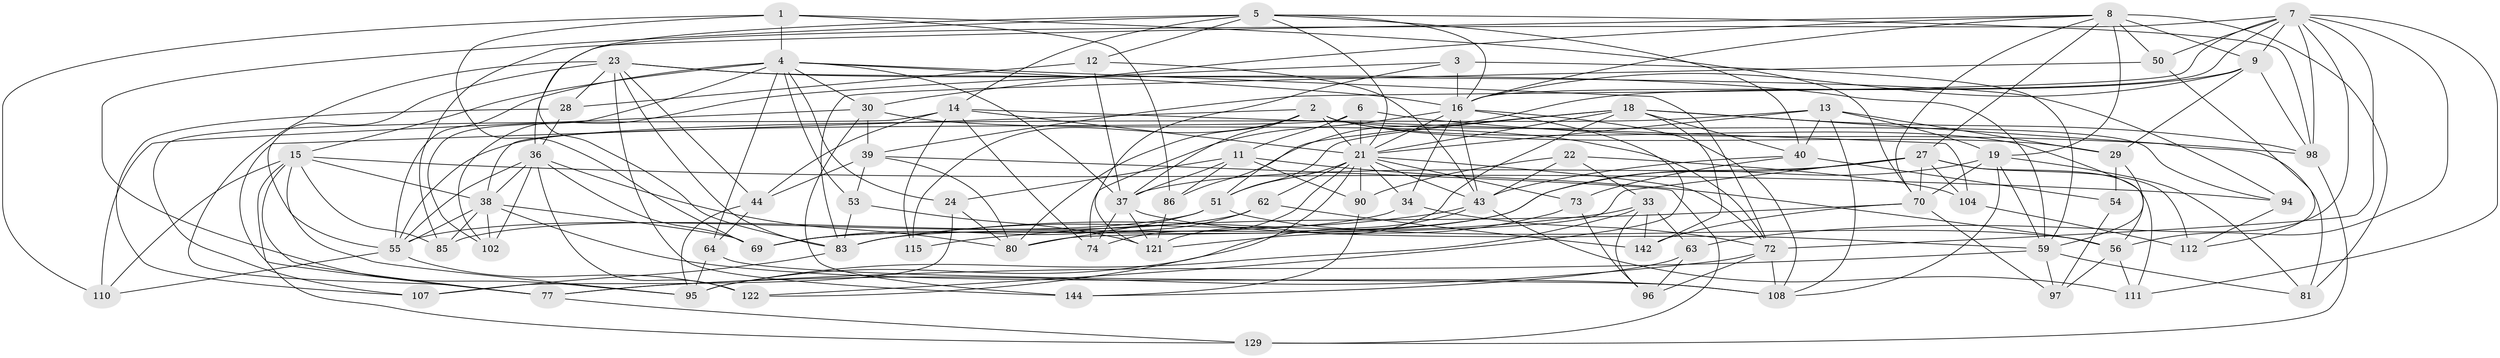 // original degree distribution, {4: 1.0}
// Generated by graph-tools (version 1.1) at 2025/16/03/09/25 04:16:12]
// undirected, 74 vertices, 216 edges
graph export_dot {
graph [start="1"]
  node [color=gray90,style=filled];
  1 [super="+49"];
  2 [super="+76+57"];
  3;
  4 [super="+89+10+20+91"];
  5 [super="+141+118"];
  6;
  7 [super="+26"];
  8 [super="+42+113"];
  9 [super="+17"];
  11 [super="+116"];
  12;
  13 [super="+71"];
  14 [super="+52+140"];
  15 [super="+25"];
  16 [super="+147+117+32"];
  18 [super="+78+127"];
  19 [super="+126+123"];
  21 [super="+31+45"];
  22;
  23 [super="+47"];
  24;
  27 [super="+48+84"];
  28;
  29 [super="+67"];
  30 [super="+101"];
  33 [super="+135"];
  34;
  36 [super="+61+130"];
  37 [super="+145+136"];
  38 [super="+124+58"];
  39 [super="+46"];
  40 [super="+137"];
  43 [super="+133+79"];
  44 [super="+66"];
  50;
  51 [super="+88"];
  53;
  54;
  55 [super="+105"];
  56 [super="+75"];
  59 [super="+65"];
  62;
  63;
  64;
  69 [super="+119"];
  70 [super="+87+114"];
  72 [super="+103"];
  73;
  74;
  77 [super="+132"];
  80 [super="+109"];
  81;
  83 [super="+100+128"];
  85;
  86;
  90;
  94;
  95 [super="+99"];
  96;
  97;
  98 [super="+139"];
  102;
  104;
  107;
  108 [super="+148"];
  110;
  111;
  112;
  115;
  121 [super="+134"];
  122;
  129;
  142;
  144;
  1 -- 69;
  1 -- 4 [weight=2];
  1 -- 110;
  1 -- 86;
  1 -- 70;
  2 -- 21;
  2 -- 56;
  2 -- 115;
  2 -- 77;
  2 -- 80;
  2 -- 94;
  2 -- 37;
  2 -- 29;
  3 -- 59;
  3 -- 121;
  3 -- 102;
  3 -- 16;
  4 -- 64;
  4 -- 37;
  4 -- 16;
  4 -- 53;
  4 -- 30;
  4 -- 24;
  4 -- 15;
  4 -- 102;
  4 -- 55;
  4 -- 72;
  5 -- 16;
  5 -- 12;
  5 -- 98;
  5 -- 14;
  5 -- 40;
  5 -- 21;
  5 -- 95;
  5 -- 83;
  6 -- 38;
  6 -- 11;
  6 -- 98;
  6 -- 21;
  7 -- 63;
  7 -- 56;
  7 -- 98;
  7 -- 36;
  7 -- 39;
  7 -- 9;
  7 -- 111;
  7 -- 16;
  7 -- 50;
  7 -- 72;
  8 -- 81;
  8 -- 85;
  8 -- 50;
  8 -- 19 [weight=2];
  8 -- 30;
  8 -- 27;
  8 -- 70;
  8 -- 9;
  8 -- 16;
  9 -- 98;
  9 -- 51;
  9 -- 16;
  9 -- 29;
  11 -- 86;
  11 -- 24;
  11 -- 56;
  11 -- 90;
  11 -- 37;
  12 -- 28;
  12 -- 37;
  12 -- 43;
  13 -- 108;
  13 -- 40;
  13 -- 21;
  13 -- 19;
  13 -- 29;
  13 -- 55;
  14 -- 44 [weight=2];
  14 -- 107;
  14 -- 115;
  14 -- 21;
  14 -- 104;
  14 -- 74;
  15 -- 110;
  15 -- 77;
  15 -- 129;
  15 -- 85;
  15 -- 38;
  15 -- 95;
  15 -- 94;
  16 -- 122;
  16 -- 21;
  16 -- 43;
  16 -- 34;
  16 -- 108;
  16 -- 74;
  18 -- 81;
  18 -- 142;
  18 -- 86;
  18 -- 98;
  18 -- 40;
  18 -- 121;
  18 -- 51;
  18 -- 21;
  19 -- 81;
  19 -- 69;
  19 -- 59;
  19 -- 108;
  19 -- 70;
  21 -- 122;
  21 -- 73;
  21 -- 74;
  21 -- 90;
  21 -- 62;
  21 -- 43;
  21 -- 51;
  21 -- 34;
  21 -- 72;
  22 -- 43;
  22 -- 104;
  22 -- 90;
  22 -- 33;
  23 -- 55;
  23 -- 59;
  23 -- 144;
  23 -- 83;
  23 -- 28;
  23 -- 94;
  23 -- 77;
  23 -- 44;
  24 -- 107;
  24 -- 80;
  27 -- 37;
  27 -- 111;
  27 -- 83;
  27 -- 70;
  27 -- 80;
  27 -- 112;
  27 -- 104;
  28 -- 107;
  28 -- 36;
  29 -- 54 [weight=2];
  29 -- 59;
  30 -- 144;
  30 -- 110;
  30 -- 72;
  30 -- 39;
  33 -- 96;
  33 -- 142;
  33 -- 95;
  33 -- 63;
  33 -- 83;
  34 -- 72;
  34 -- 69;
  36 -- 80;
  36 -- 69;
  36 -- 38;
  36 -- 102;
  36 -- 122;
  36 -- 55;
  37 -- 59;
  37 -- 121;
  37 -- 74;
  38 -- 108;
  38 -- 69;
  38 -- 102;
  38 -- 85;
  38 -- 55;
  39 -- 129;
  39 -- 80;
  39 -- 44;
  39 -- 53;
  40 -- 73;
  40 -- 54;
  40 -- 43;
  43 -- 83;
  43 -- 111;
  43 -- 95;
  44 -- 95;
  44 -- 64;
  50 -- 112;
  50 -- 83;
  51 -- 69;
  51 -- 55;
  51 -- 56;
  53 -- 121;
  53 -- 83;
  54 -- 97;
  55 -- 110;
  55 -- 122;
  56 -- 111;
  56 -- 97;
  59 -- 81;
  59 -- 97;
  59 -- 77;
  62 -- 85;
  62 -- 80;
  62 -- 142;
  63 -- 144;
  63 -- 96;
  64 -- 95;
  64 -- 108;
  70 -- 115 [weight=2];
  70 -- 97;
  70 -- 142;
  72 -- 77;
  72 -- 108;
  72 -- 96;
  73 -- 96;
  73 -- 121;
  77 -- 129;
  83 -- 107;
  86 -- 121;
  90 -- 144;
  94 -- 112;
  98 -- 129;
  104 -- 112;
}
